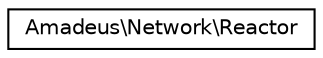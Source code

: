 digraph "Graphical Class Hierarchy"
{
  edge [fontname="Helvetica",fontsize="10",labelfontname="Helvetica",labelfontsize="10"];
  node [fontname="Helvetica",fontsize="10",shape=record];
  rankdir="LR";
  Node0 [label="Amadeus\\Network\\Reactor",height=0.2,width=0.4,color="black", fillcolor="white", style="filled",URL="$classAmadeus_1_1Network_1_1Reactor.html"];
}
